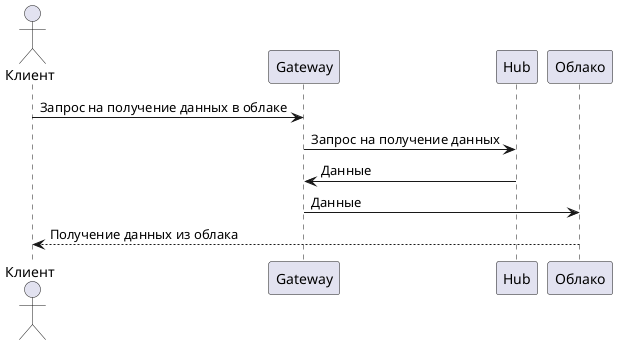 @startuml
actor Клиент as user
participant Gateway as gateway
participant Hub as hub
participant Облако as cloud

user -> gateway: Запрос на получение данных в облаке
gateway -> hub: Запрос на получение данных
hub -> gateway: Данные
gateway -> cloud: Данные
cloud --> user: Получение данных из облака
@enduml
